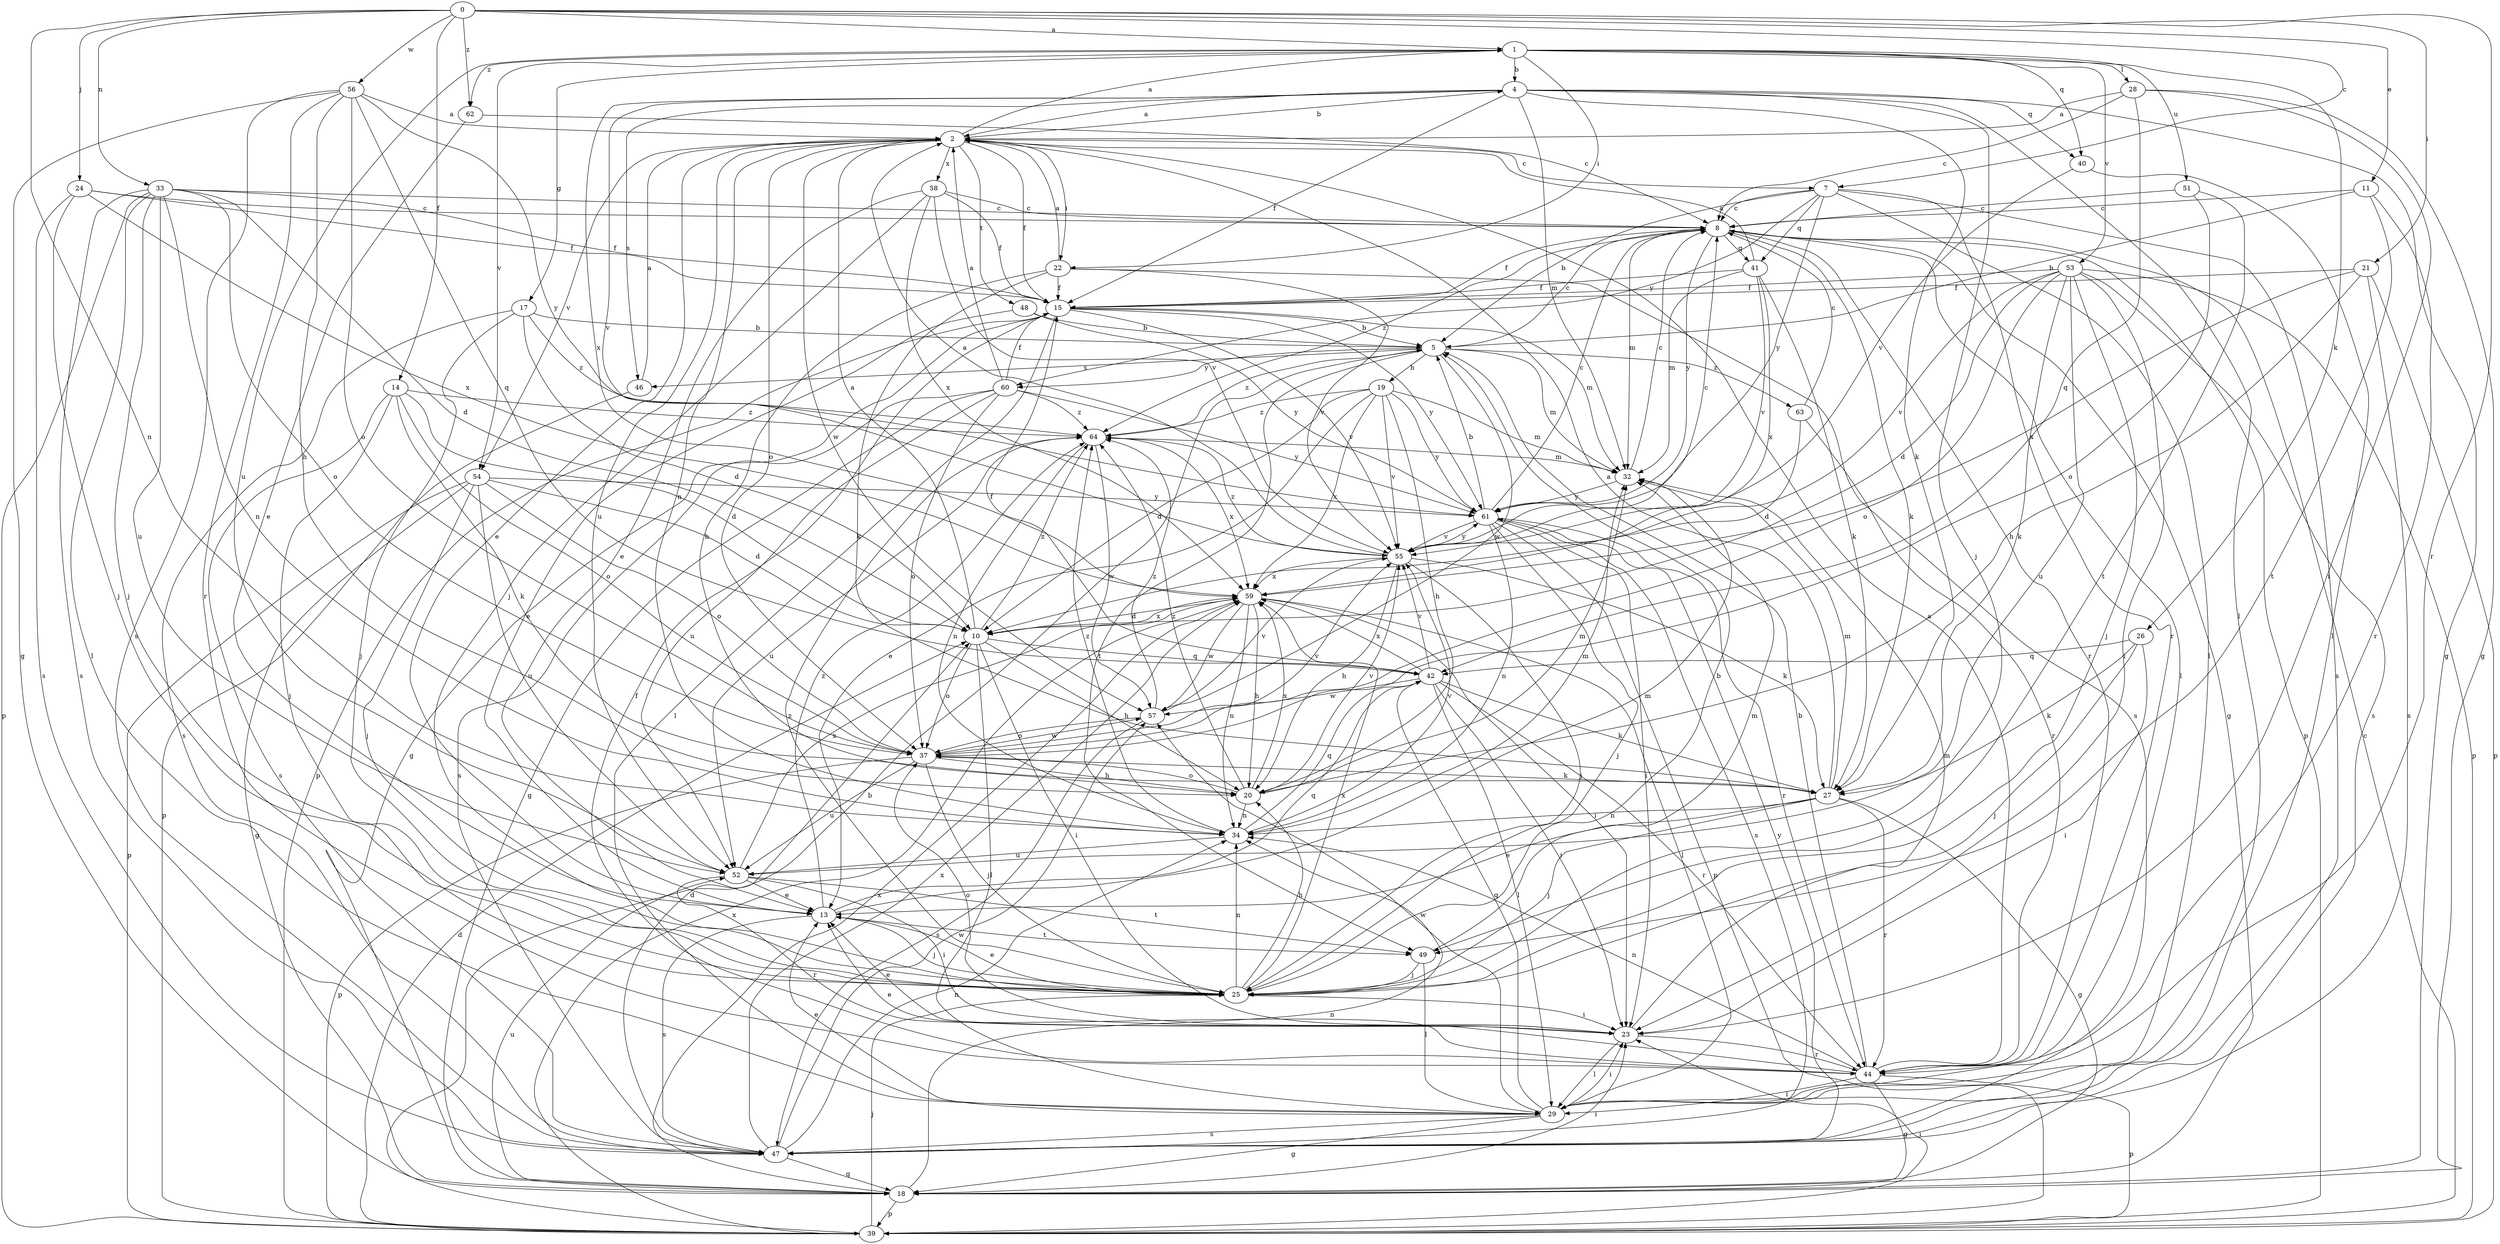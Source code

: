 strict digraph  {
0;
1;
2;
4;
5;
7;
8;
10;
11;
13;
14;
15;
17;
18;
19;
20;
21;
22;
23;
24;
25;
26;
27;
28;
29;
32;
33;
34;
37;
39;
40;
41;
42;
44;
46;
47;
48;
49;
51;
52;
53;
54;
55;
56;
57;
58;
59;
60;
61;
62;
63;
64;
0 -> 1  [label=a];
0 -> 7  [label=c];
0 -> 11  [label=e];
0 -> 14  [label=f];
0 -> 21  [label=i];
0 -> 24  [label=j];
0 -> 33  [label=n];
0 -> 34  [label=n];
0 -> 44  [label=r];
0 -> 56  [label=w];
0 -> 62  [label=z];
1 -> 4  [label=b];
1 -> 17  [label=g];
1 -> 22  [label=i];
1 -> 26  [label=k];
1 -> 28  [label=l];
1 -> 40  [label=q];
1 -> 51  [label=u];
1 -> 52  [label=u];
1 -> 53  [label=v];
1 -> 54  [label=v];
1 -> 62  [label=z];
2 -> 1  [label=a];
2 -> 4  [label=b];
2 -> 7  [label=c];
2 -> 13  [label=e];
2 -> 15  [label=f];
2 -> 22  [label=i];
2 -> 34  [label=n];
2 -> 37  [label=o];
2 -> 48  [label=t];
2 -> 52  [label=u];
2 -> 54  [label=v];
2 -> 57  [label=w];
2 -> 58  [label=x];
4 -> 2  [label=a];
4 -> 15  [label=f];
4 -> 18  [label=g];
4 -> 25  [label=j];
4 -> 27  [label=k];
4 -> 29  [label=l];
4 -> 32  [label=m];
4 -> 40  [label=q];
4 -> 46  [label=s];
4 -> 55  [label=v];
4 -> 59  [label=x];
5 -> 8  [label=c];
5 -> 19  [label=h];
5 -> 32  [label=m];
5 -> 46  [label=s];
5 -> 49  [label=t];
5 -> 57  [label=w];
5 -> 60  [label=y];
5 -> 63  [label=z];
5 -> 64  [label=z];
7 -> 5  [label=b];
7 -> 8  [label=c];
7 -> 29  [label=l];
7 -> 41  [label=q];
7 -> 44  [label=r];
7 -> 47  [label=s];
7 -> 60  [label=y];
7 -> 61  [label=y];
8 -> 15  [label=f];
8 -> 18  [label=g];
8 -> 27  [label=k];
8 -> 29  [label=l];
8 -> 32  [label=m];
8 -> 39  [label=p];
8 -> 41  [label=q];
8 -> 44  [label=r];
8 -> 61  [label=y];
8 -> 64  [label=z];
10 -> 2  [label=a];
10 -> 20  [label=h];
10 -> 23  [label=i];
10 -> 29  [label=l];
10 -> 37  [label=o];
10 -> 42  [label=q];
10 -> 59  [label=x];
10 -> 64  [label=z];
11 -> 5  [label=b];
11 -> 8  [label=c];
11 -> 44  [label=r];
11 -> 49  [label=t];
13 -> 25  [label=j];
13 -> 32  [label=m];
13 -> 42  [label=q];
13 -> 47  [label=s];
13 -> 49  [label=t];
13 -> 64  [label=z];
14 -> 10  [label=d];
14 -> 25  [label=j];
14 -> 27  [label=k];
14 -> 37  [label=o];
14 -> 47  [label=s];
14 -> 64  [label=z];
15 -> 5  [label=b];
15 -> 18  [label=g];
15 -> 29  [label=l];
15 -> 32  [label=m];
15 -> 39  [label=p];
15 -> 55  [label=v];
15 -> 61  [label=y];
17 -> 5  [label=b];
17 -> 10  [label=d];
17 -> 25  [label=j];
17 -> 47  [label=s];
17 -> 64  [label=z];
18 -> 23  [label=i];
18 -> 34  [label=n];
18 -> 39  [label=p];
18 -> 52  [label=u];
18 -> 59  [label=x];
19 -> 10  [label=d];
19 -> 13  [label=e];
19 -> 20  [label=h];
19 -> 32  [label=m];
19 -> 55  [label=v];
19 -> 59  [label=x];
19 -> 61  [label=y];
19 -> 64  [label=z];
20 -> 32  [label=m];
20 -> 34  [label=n];
20 -> 37  [label=o];
20 -> 55  [label=v];
20 -> 59  [label=x];
20 -> 64  [label=z];
21 -> 15  [label=f];
21 -> 20  [label=h];
21 -> 39  [label=p];
21 -> 47  [label=s];
21 -> 59  [label=x];
22 -> 2  [label=a];
22 -> 15  [label=f];
22 -> 20  [label=h];
22 -> 27  [label=k];
22 -> 47  [label=s];
22 -> 55  [label=v];
23 -> 13  [label=e];
23 -> 29  [label=l];
23 -> 32  [label=m];
23 -> 37  [label=o];
23 -> 44  [label=r];
24 -> 8  [label=c];
24 -> 15  [label=f];
24 -> 25  [label=j];
24 -> 47  [label=s];
24 -> 59  [label=x];
25 -> 5  [label=b];
25 -> 13  [label=e];
25 -> 20  [label=h];
25 -> 23  [label=i];
25 -> 34  [label=n];
25 -> 59  [label=x];
25 -> 64  [label=z];
26 -> 23  [label=i];
26 -> 25  [label=j];
26 -> 27  [label=k];
26 -> 42  [label=q];
27 -> 2  [label=a];
27 -> 13  [label=e];
27 -> 18  [label=g];
27 -> 25  [label=j];
27 -> 32  [label=m];
27 -> 34  [label=n];
27 -> 44  [label=r];
28 -> 2  [label=a];
28 -> 8  [label=c];
28 -> 18  [label=g];
28 -> 23  [label=i];
28 -> 42  [label=q];
29 -> 13  [label=e];
29 -> 18  [label=g];
29 -> 23  [label=i];
29 -> 42  [label=q];
29 -> 47  [label=s];
29 -> 57  [label=w];
32 -> 8  [label=c];
32 -> 61  [label=y];
33 -> 8  [label=c];
33 -> 10  [label=d];
33 -> 15  [label=f];
33 -> 25  [label=j];
33 -> 29  [label=l];
33 -> 34  [label=n];
33 -> 37  [label=o];
33 -> 39  [label=p];
33 -> 47  [label=s];
33 -> 52  [label=u];
34 -> 32  [label=m];
34 -> 42  [label=q];
34 -> 52  [label=u];
34 -> 55  [label=v];
34 -> 64  [label=z];
37 -> 20  [label=h];
37 -> 25  [label=j];
37 -> 27  [label=k];
37 -> 39  [label=p];
37 -> 52  [label=u];
37 -> 55  [label=v];
37 -> 57  [label=w];
39 -> 5  [label=b];
39 -> 8  [label=c];
39 -> 10  [label=d];
39 -> 23  [label=i];
39 -> 25  [label=j];
39 -> 59  [label=x];
40 -> 29  [label=l];
40 -> 55  [label=v];
41 -> 2  [label=a];
41 -> 15  [label=f];
41 -> 27  [label=k];
41 -> 32  [label=m];
41 -> 55  [label=v];
41 -> 59  [label=x];
42 -> 15  [label=f];
42 -> 23  [label=i];
42 -> 27  [label=k];
42 -> 29  [label=l];
42 -> 44  [label=r];
42 -> 55  [label=v];
42 -> 57  [label=w];
42 -> 59  [label=x];
44 -> 2  [label=a];
44 -> 5  [label=b];
44 -> 13  [label=e];
44 -> 15  [label=f];
44 -> 18  [label=g];
44 -> 29  [label=l];
44 -> 34  [label=n];
44 -> 39  [label=p];
46 -> 2  [label=a];
46 -> 39  [label=p];
47 -> 10  [label=d];
47 -> 18  [label=g];
47 -> 34  [label=n];
47 -> 57  [label=w];
47 -> 59  [label=x];
47 -> 61  [label=y];
48 -> 5  [label=b];
48 -> 13  [label=e];
48 -> 61  [label=y];
49 -> 25  [label=j];
49 -> 29  [label=l];
49 -> 32  [label=m];
51 -> 8  [label=c];
51 -> 37  [label=o];
51 -> 49  [label=t];
52 -> 13  [label=e];
52 -> 23  [label=i];
52 -> 44  [label=r];
52 -> 49  [label=t];
52 -> 59  [label=x];
53 -> 10  [label=d];
53 -> 15  [label=f];
53 -> 23  [label=i];
53 -> 25  [label=j];
53 -> 27  [label=k];
53 -> 37  [label=o];
53 -> 39  [label=p];
53 -> 47  [label=s];
53 -> 52  [label=u];
53 -> 55  [label=v];
54 -> 10  [label=d];
54 -> 18  [label=g];
54 -> 25  [label=j];
54 -> 37  [label=o];
54 -> 39  [label=p];
54 -> 52  [label=u];
54 -> 61  [label=y];
55 -> 2  [label=a];
55 -> 8  [label=c];
55 -> 20  [label=h];
55 -> 25  [label=j];
55 -> 27  [label=k];
55 -> 59  [label=x];
55 -> 61  [label=y];
55 -> 64  [label=z];
56 -> 2  [label=a];
56 -> 18  [label=g];
56 -> 20  [label=h];
56 -> 37  [label=o];
56 -> 42  [label=q];
56 -> 44  [label=r];
56 -> 47  [label=s];
56 -> 61  [label=y];
57 -> 37  [label=o];
57 -> 47  [label=s];
57 -> 55  [label=v];
57 -> 64  [label=z];
58 -> 8  [label=c];
58 -> 13  [label=e];
58 -> 15  [label=f];
58 -> 25  [label=j];
58 -> 55  [label=v];
58 -> 59  [label=x];
59 -> 10  [label=d];
59 -> 20  [label=h];
59 -> 23  [label=i];
59 -> 29  [label=l];
59 -> 34  [label=n];
59 -> 57  [label=w];
60 -> 2  [label=a];
60 -> 15  [label=f];
60 -> 18  [label=g];
60 -> 37  [label=o];
60 -> 47  [label=s];
60 -> 52  [label=u];
60 -> 61  [label=y];
60 -> 64  [label=z];
61 -> 5  [label=b];
61 -> 8  [label=c];
61 -> 23  [label=i];
61 -> 25  [label=j];
61 -> 34  [label=n];
61 -> 39  [label=p];
61 -> 44  [label=r];
61 -> 47  [label=s];
61 -> 55  [label=v];
62 -> 8  [label=c];
62 -> 13  [label=e];
63 -> 8  [label=c];
63 -> 10  [label=d];
63 -> 44  [label=r];
64 -> 32  [label=m];
64 -> 34  [label=n];
64 -> 52  [label=u];
64 -> 57  [label=w];
64 -> 59  [label=x];
}
